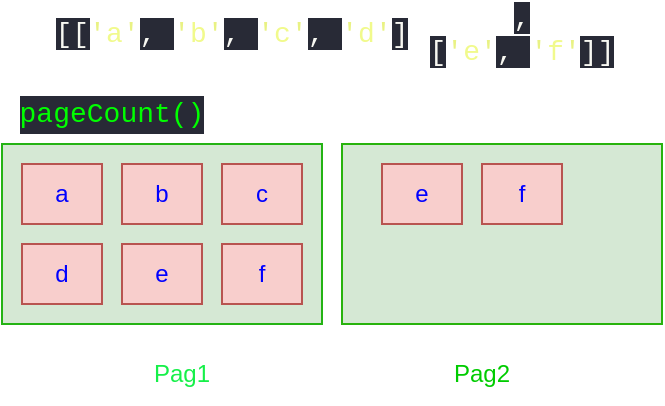 <mxfile>
    <diagram id="k-73RO1n8O4LKhW1A07y" name="Page-1">
        <mxGraphModel dx="710" dy="1334" grid="1" gridSize="10" guides="1" tooltips="1" connect="1" arrows="1" fold="1" page="1" pageScale="1" pageWidth="850" pageHeight="1100" math="0" shadow="0">
            <root>
                <mxCell id="0"/>
                <mxCell id="1" parent="0"/>
                <mxCell id="2" value="" style="rounded=0;whiteSpace=wrap;html=1;fillColor=#d5e8d4;strokeColor=#24B314;" parent="1" vertex="1">
                    <mxGeometry x="40" y="40" width="160" height="90" as="geometry"/>
                </mxCell>
                <mxCell id="4" value="&lt;font color=&quot;#0000ff&quot;&gt;a&lt;/font&gt;" style="rounded=0;whiteSpace=wrap;html=1;fillColor=#f8cecc;strokeColor=#b85450;" parent="1" vertex="1">
                    <mxGeometry x="50" y="50" width="40" height="30" as="geometry"/>
                </mxCell>
                <mxCell id="5" value="&lt;font color=&quot;#0000ff&quot;&gt;b&lt;/font&gt;" style="rounded=0;whiteSpace=wrap;html=1;fillColor=#f8cecc;strokeColor=#b85450;" parent="1" vertex="1">
                    <mxGeometry x="100" y="50" width="40" height="30" as="geometry"/>
                </mxCell>
                <mxCell id="11" value="" style="rounded=0;whiteSpace=wrap;html=1;fillColor=#d5e8d4;strokeColor=#28B30D;" parent="1" vertex="1">
                    <mxGeometry x="210" y="40" width="160" height="90" as="geometry"/>
                </mxCell>
                <mxCell id="14" value="&lt;font color=&quot;#16f049&quot;&gt;Pag1&lt;/font&gt;" style="text;html=1;strokeColor=none;fillColor=none;align=center;verticalAlign=middle;whiteSpace=wrap;rounded=0;" parent="1" vertex="1">
                    <mxGeometry x="100" y="140" width="60" height="30" as="geometry"/>
                </mxCell>
                <mxCell id="15" value="&lt;font color=&quot;#00cc00&quot;&gt;Pag2&lt;/font&gt;" style="text;html=1;strokeColor=none;fillColor=none;align=center;verticalAlign=middle;whiteSpace=wrap;rounded=0;" parent="1" vertex="1">
                    <mxGeometry x="250" y="140" width="60" height="30" as="geometry"/>
                </mxCell>
                <mxCell id="16" value="&lt;div style=&quot;background-color: rgb(40, 42, 54); font-family: Consolas, &amp;quot;Courier New&amp;quot;, monospace; font-size: 14px; line-height: 19px;&quot;&gt;&lt;font color=&quot;#00ff00&quot;&gt;pageCount()&lt;/font&gt;&lt;/div&gt;" style="text;html=1;strokeColor=none;fillColor=none;align=center;verticalAlign=middle;whiteSpace=wrap;rounded=0;" parent="1" vertex="1">
                    <mxGeometry x="40" y="10" width="110" height="30" as="geometry"/>
                </mxCell>
                <mxCell id="17" value="&lt;span style=&quot;color: rgb(248, 248, 242); font-family: Consolas, &amp;quot;Courier New&amp;quot;, monospace; font-size: 14px; background-color: rgb(40, 42, 54);&quot;&gt;[&lt;/span&gt;&lt;span style=&quot;background-color: rgb(40, 42, 54); color: rgb(248, 248, 242); font-family: Consolas, &amp;quot;Courier New&amp;quot;, monospace; font-size: 14px;&quot;&gt;[&lt;/span&gt;&lt;span style=&quot;font-family: Consolas, &amp;quot;Courier New&amp;quot;, monospace; font-size: 14px; color: rgb(233, 242, 132);&quot;&gt;'&lt;/span&gt;&lt;span style=&quot;font-family: Consolas, &amp;quot;Courier New&amp;quot;, monospace; font-size: 14px; color: rgb(241, 250, 140);&quot;&gt;a&lt;/span&gt;&lt;span style=&quot;font-family: Consolas, &amp;quot;Courier New&amp;quot;, monospace; font-size: 14px; color: rgb(233, 242, 132);&quot;&gt;'&lt;/span&gt;&lt;span style=&quot;background-color: rgb(40, 42, 54); color: rgb(248, 248, 242); font-family: Consolas, &amp;quot;Courier New&amp;quot;, monospace; font-size: 14px;&quot;&gt;, &lt;/span&gt;&lt;span style=&quot;font-family: Consolas, &amp;quot;Courier New&amp;quot;, monospace; font-size: 14px; color: rgb(233, 242, 132);&quot;&gt;'&lt;/span&gt;&lt;span style=&quot;font-family: Consolas, &amp;quot;Courier New&amp;quot;, monospace; font-size: 14px; color: rgb(241, 250, 140);&quot;&gt;b&lt;/span&gt;&lt;span style=&quot;font-family: Consolas, &amp;quot;Courier New&amp;quot;, monospace; font-size: 14px; color: rgb(233, 242, 132);&quot;&gt;'&lt;/span&gt;&lt;span style=&quot;background-color: rgb(40, 42, 54); color: rgb(248, 248, 242); font-family: Consolas, &amp;quot;Courier New&amp;quot;, monospace; font-size: 14px;&quot;&gt;, &lt;/span&gt;&lt;span style=&quot;font-family: Consolas, &amp;quot;Courier New&amp;quot;, monospace; font-size: 14px; color: rgb(233, 242, 132);&quot;&gt;'&lt;/span&gt;&lt;span style=&quot;font-family: Consolas, &amp;quot;Courier New&amp;quot;, monospace; font-size: 14px; color: rgb(241, 250, 140);&quot;&gt;c&lt;/span&gt;&lt;span style=&quot;font-family: Consolas, &amp;quot;Courier New&amp;quot;, monospace; font-size: 14px; color: rgb(233, 242, 132);&quot;&gt;'&lt;/span&gt;&lt;span style=&quot;background-color: rgb(40, 42, 54); color: rgb(248, 248, 242); font-family: Consolas, &amp;quot;Courier New&amp;quot;, monospace; font-size: 14px;&quot;&gt;, &lt;/span&gt;&lt;span style=&quot;font-family: Consolas, &amp;quot;Courier New&amp;quot;, monospace; font-size: 14px; color: rgb(233, 242, 132);&quot;&gt;'&lt;/span&gt;&lt;span style=&quot;font-family: Consolas, &amp;quot;Courier New&amp;quot;, monospace; font-size: 14px; color: rgb(241, 250, 140);&quot;&gt;d&lt;/span&gt;&lt;span style=&quot;font-family: Consolas, &amp;quot;Courier New&amp;quot;, monospace; font-size: 14px; color: rgb(233, 242, 132);&quot;&gt;'&lt;/span&gt;&lt;span style=&quot;color: rgb(248, 248, 242); font-family: Consolas, &amp;quot;Courier New&amp;quot;, monospace; font-size: 14px; background-color: rgb(40, 42, 54);&quot;&gt;]&lt;/span&gt;" style="text;html=1;strokeColor=none;fillColor=none;align=center;verticalAlign=middle;whiteSpace=wrap;rounded=0;fontColor=#00CC00;" parent="1" vertex="1">
                    <mxGeometry x="60" y="-30" width="190" height="30" as="geometry"/>
                </mxCell>
                <mxCell id="18" value="&lt;font color=&quot;#0000ff&quot;&gt;c&lt;/font&gt;" style="rounded=0;whiteSpace=wrap;html=1;fillColor=#f8cecc;strokeColor=#b85450;" parent="1" vertex="1">
                    <mxGeometry x="150" y="50" width="40" height="30" as="geometry"/>
                </mxCell>
                <mxCell id="19" value="&lt;font color=&quot;#0000ff&quot;&gt;d&lt;/font&gt;" style="rounded=0;whiteSpace=wrap;html=1;fillColor=#f8cecc;strokeColor=#b85450;" parent="1" vertex="1">
                    <mxGeometry x="50" y="90" width="40" height="30" as="geometry"/>
                </mxCell>
                <mxCell id="20" value="&lt;font color=&quot;#0000ff&quot;&gt;e&lt;/font&gt;" style="rounded=0;whiteSpace=wrap;html=1;fillColor=#f8cecc;strokeColor=#b85450;" parent="1" vertex="1">
                    <mxGeometry x="100" y="90" width="40" height="30" as="geometry"/>
                </mxCell>
                <mxCell id="21" value="&lt;font color=&quot;#0000ff&quot;&gt;f&lt;/font&gt;" style="rounded=0;whiteSpace=wrap;html=1;fillColor=#f8cecc;strokeColor=#b85450;" parent="1" vertex="1">
                    <mxGeometry x="150" y="90" width="40" height="30" as="geometry"/>
                </mxCell>
                <mxCell id="22" value="&lt;font color=&quot;#0000ff&quot;&gt;e&lt;/font&gt;" style="rounded=0;whiteSpace=wrap;html=1;fillColor=#f8cecc;strokeColor=#b85450;" parent="1" vertex="1">
                    <mxGeometry x="230" y="50" width="40" height="30" as="geometry"/>
                </mxCell>
                <mxCell id="23" value="&lt;font color=&quot;#0000ff&quot;&gt;f&lt;/font&gt;" style="rounded=0;whiteSpace=wrap;html=1;fillColor=#f8cecc;strokeColor=#b85450;" parent="1" vertex="1">
                    <mxGeometry x="280" y="50" width="40" height="30" as="geometry"/>
                </mxCell>
                <mxCell id="24" value="&lt;span style=&quot;background-color: rgb(40, 42, 54); color: rgb(248, 248, 242); font-family: Consolas, &amp;quot;Courier New&amp;quot;, monospace; font-size: 14px;&quot;&gt;,[&lt;/span&gt;&lt;span style=&quot;font-family: Consolas, &amp;quot;Courier New&amp;quot;, monospace; font-size: 14px; color: rgb(233, 242, 132);&quot;&gt;'&lt;/span&gt;&lt;span style=&quot;font-family: Consolas, &amp;quot;Courier New&amp;quot;, monospace; font-size: 14px;&quot;&gt;&lt;font color=&quot;#f1fa8c&quot;&gt;e&lt;/font&gt;&lt;/span&gt;&lt;span style=&quot;font-family: Consolas, &amp;quot;Courier New&amp;quot;, monospace; font-size: 14px; color: rgb(233, 242, 132);&quot;&gt;'&lt;/span&gt;&lt;span style=&quot;background-color: rgb(40, 42, 54); color: rgb(248, 248, 242); font-family: Consolas, &amp;quot;Courier New&amp;quot;, monospace; font-size: 14px;&quot;&gt;,&amp;nbsp;&lt;/span&gt;&lt;span style=&quot;font-family: Consolas, &amp;quot;Courier New&amp;quot;, monospace; font-size: 14px; color: rgb(233, 242, 132);&quot;&gt;'&lt;/span&gt;&lt;span style=&quot;font-family: Consolas, &amp;quot;Courier New&amp;quot;, monospace; font-size: 14px;&quot;&gt;&lt;font color=&quot;#f1fa8c&quot;&gt;f&lt;/font&gt;&lt;/span&gt;&lt;span style=&quot;font-family: Consolas, &amp;quot;Courier New&amp;quot;, monospace; font-size: 14px; color: rgb(233, 242, 132);&quot;&gt;'&lt;/span&gt;&lt;span style=&quot;color: rgb(248, 248, 242); font-family: Consolas, &amp;quot;Courier New&amp;quot;, monospace; font-size: 14px; background-color: rgb(40, 42, 54);&quot;&gt;]]&lt;/span&gt;" style="text;html=1;strokeColor=none;fillColor=none;align=center;verticalAlign=middle;whiteSpace=wrap;rounded=0;" vertex="1" parent="1">
                    <mxGeometry x="250" y="-30" width="100" height="30" as="geometry"/>
                </mxCell>
            </root>
        </mxGraphModel>
    </diagram>
</mxfile>